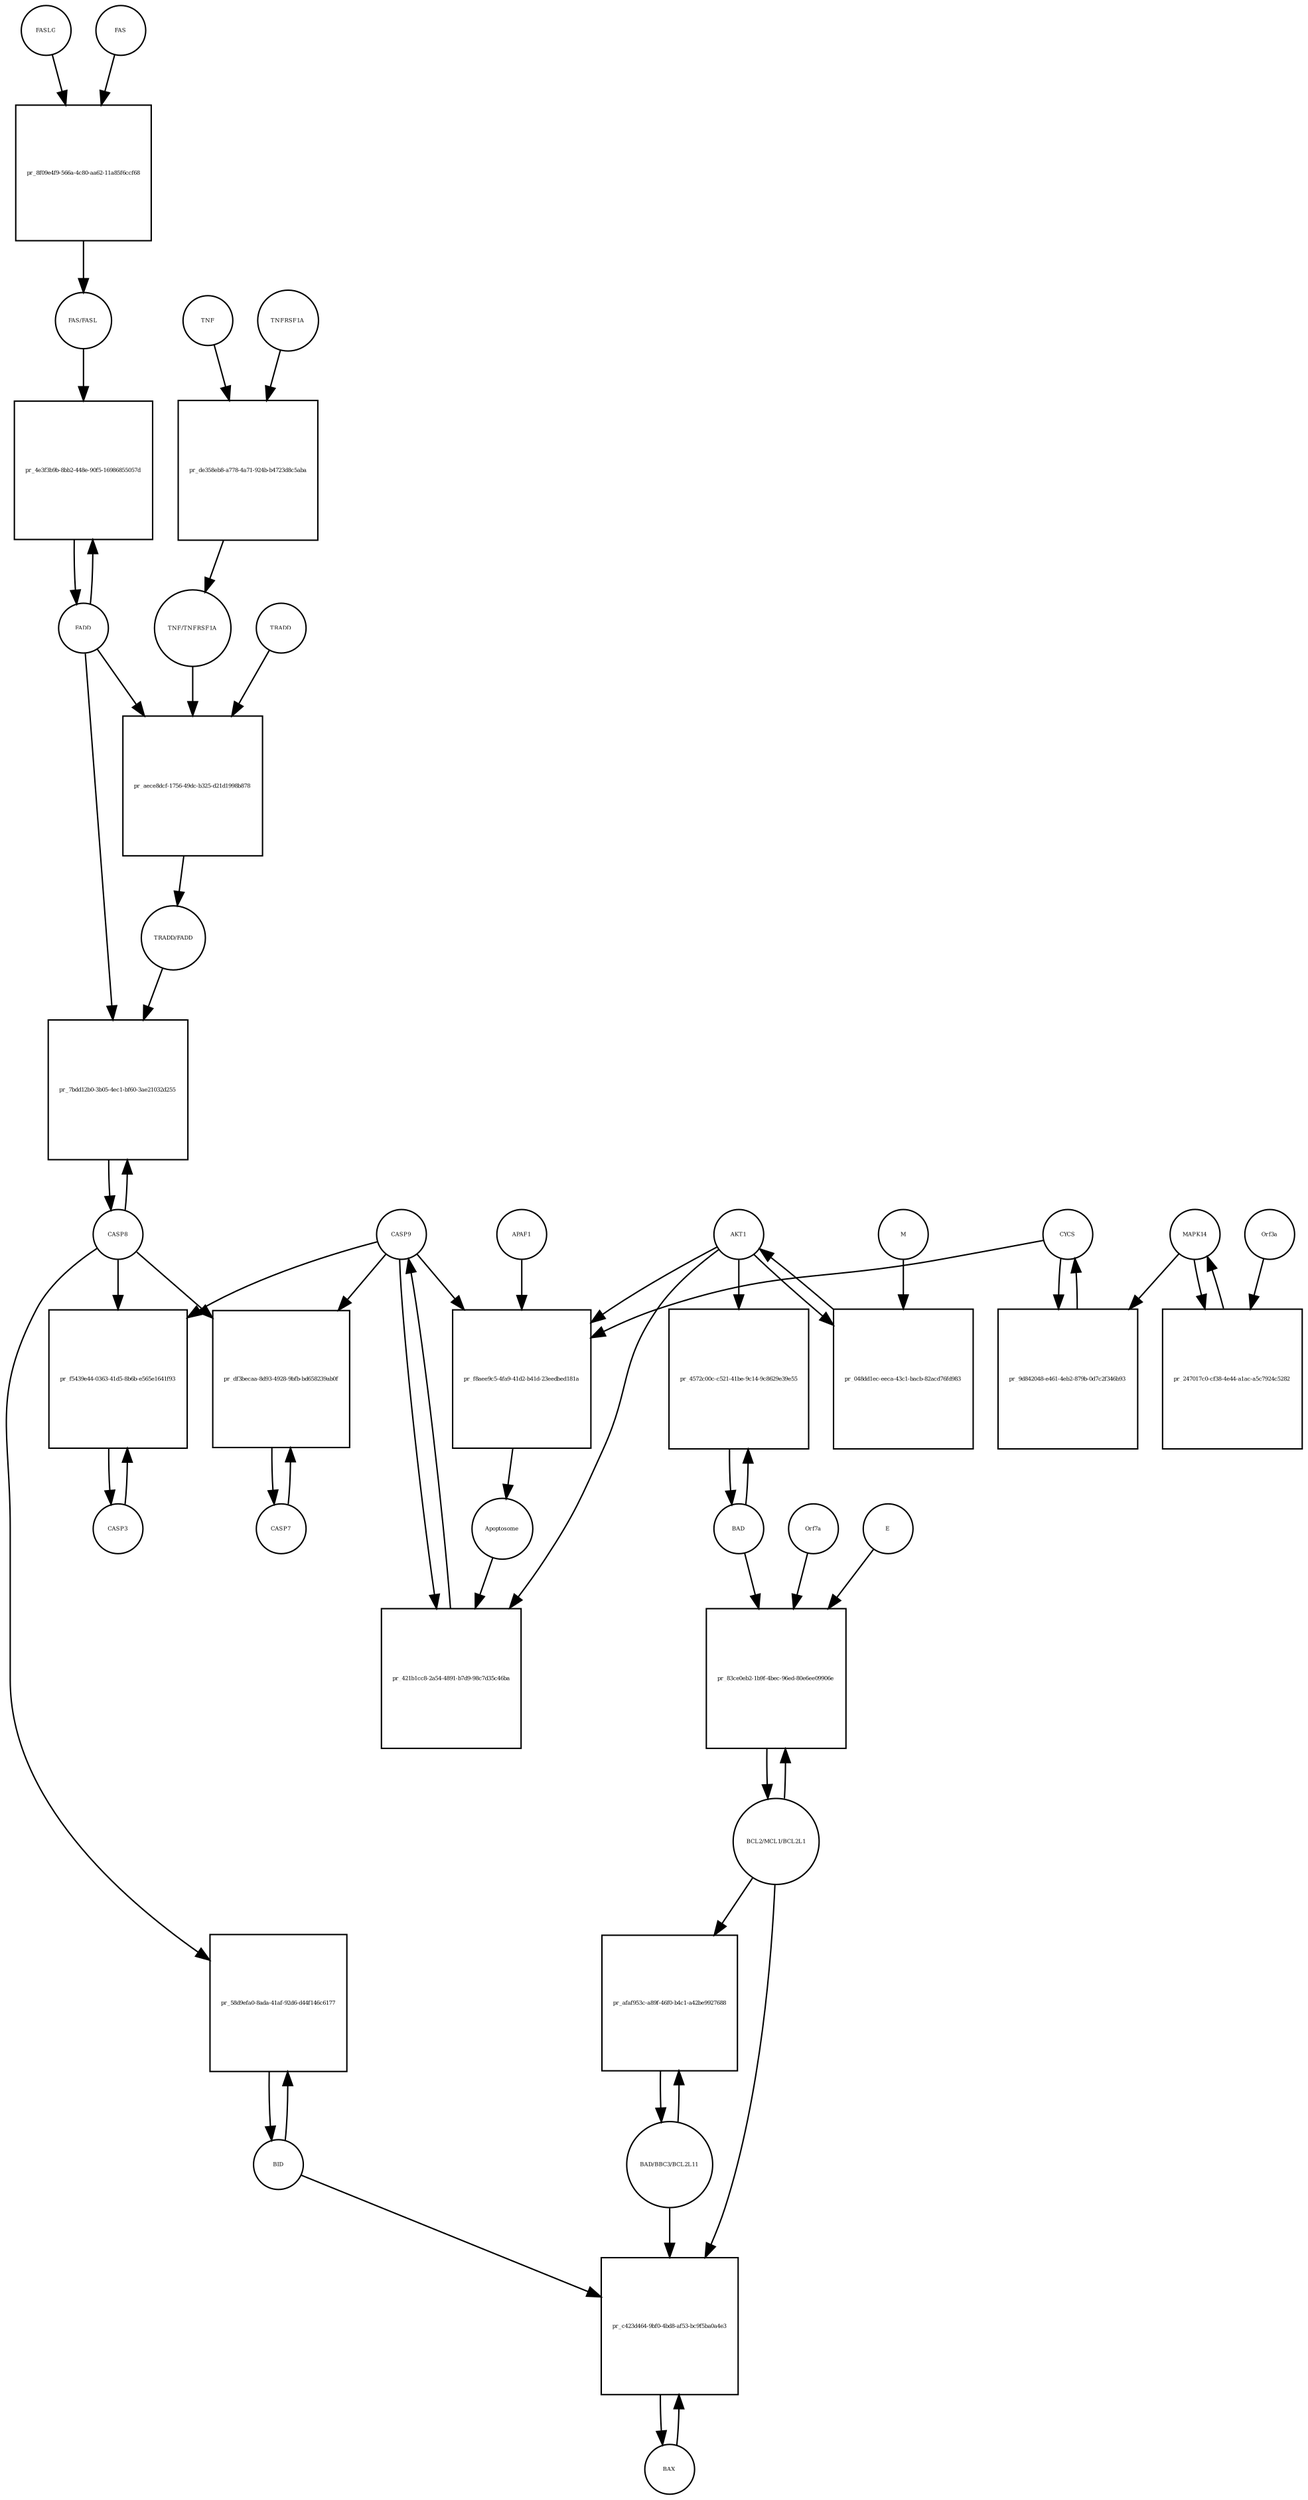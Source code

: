 strict digraph  {
FASLG [annotation="", bipartite=0, cls=macromolecule, fontsize=4, label=FASLG, shape=circle];
"pr_8f09e4f9-566a-4c80-aa62-11a85f6ccf68" [annotation="", bipartite=1, cls=process, fontsize=4, label="pr_8f09e4f9-566a-4c80-aa62-11a85f6ccf68", shape=square];
FAS [annotation="", bipartite=0, cls=macromolecule, fontsize=4, label=FAS, shape=circle];
"FAS/FASL" [annotation="", bipartite=0, cls=complex, fontsize=4, label="FAS/FASL", shape=circle];
FADD [annotation="", bipartite=0, cls=macromolecule, fontsize=4, label=FADD, shape=circle];
"pr_4e3f3b9b-8bb2-448e-90f5-16986855057d" [annotation="", bipartite=1, cls=process, fontsize=4, label="pr_4e3f3b9b-8bb2-448e-90f5-16986855057d", shape=square];
CASP8 [annotation="", bipartite=0, cls=macromolecule, fontsize=4, label=CASP8, shape=circle];
"pr_7bdd12b0-3b05-4ec1-bf60-3ae21032d255" [annotation="", bipartite=1, cls=process, fontsize=4, label="pr_7bdd12b0-3b05-4ec1-bf60-3ae21032d255", shape=square];
"TRADD/FADD" [annotation="", bipartite=0, cls=complex, fontsize=4, label="TRADD/FADD", shape=circle];
CASP3 [annotation="", bipartite=0, cls=macromolecule, fontsize=4, label=CASP3, shape=circle];
"pr_f5439e44-0363-41d5-8b6b-e565e1641f93" [annotation="", bipartite=1, cls=process, fontsize=4, label="pr_f5439e44-0363-41d5-8b6b-e565e1641f93", shape=square];
CASP9 [annotation="", bipartite=0, cls=macromolecule, fontsize=4, label=CASP9, shape=circle];
"pr_421b1cc8-2a54-4891-b7d9-98c7d35c46ba" [annotation="", bipartite=1, cls=process, fontsize=4, label="pr_421b1cc8-2a54-4891-b7d9-98c7d35c46ba", shape=square];
Apoptosome [annotation="", bipartite=0, cls=complex, fontsize=4, label=Apoptosome, shape=circle];
AKT1 [annotation="", bipartite=0, cls=macromolecule, fontsize=4, label=AKT1, shape=circle];
BID [annotation="", bipartite=0, cls=macromolecule, fontsize=4, label=BID, shape=circle];
"pr_58d9efa0-8ada-41af-92d6-d44f146c6177" [annotation="", bipartite=1, cls=process, fontsize=4, label="pr_58d9efa0-8ada-41af-92d6-d44f146c6177", shape=square];
BAX [annotation="", bipartite=0, cls=macromolecule, fontsize=4, label=BAX, shape=circle];
"pr_c423d464-9bf0-4bd8-af53-bc9f5ba0a4e3" [annotation="", bipartite=1, cls=process, fontsize=4, label="pr_c423d464-9bf0-4bd8-af53-bc9f5ba0a4e3", shape=square];
"BAD/BBC3/BCL2L11" [annotation="", bipartite=0, cls=complex, fontsize=4, label="BAD/BBC3/BCL2L11", shape=circle];
"BCL2/MCL1/BCL2L1" [annotation="", bipartite=0, cls=complex, fontsize=4, label="BCL2/MCL1/BCL2L1", shape=circle];
CYCS [annotation="", bipartite=0, cls=macromolecule, fontsize=4, label=CYCS, shape=circle];
"pr_9d842048-e461-4eb2-879b-0d7c2f346b93" [annotation="", bipartite=1, cls=process, fontsize=4, label="pr_9d842048-e461-4eb2-879b-0d7c2f346b93", shape=square];
MAPK14 [annotation="", bipartite=0, cls=macromolecule, fontsize=4, label=MAPK14, shape=circle];
CASP7 [annotation="", bipartite=0, cls=macromolecule, fontsize=4, label=CASP7, shape=circle];
"pr_df3becaa-8d93-4928-9bfb-bd658239ab0f" [annotation="", bipartite=1, cls=process, fontsize=4, label="pr_df3becaa-8d93-4928-9bfb-bd658239ab0f", shape=square];
"pr_048dd1ec-eeca-43c1-bacb-82acd76fd983" [annotation="", bipartite=1, cls=process, fontsize=4, label="pr_048dd1ec-eeca-43c1-bacb-82acd76fd983", shape=square];
M [annotation=urn_miriam_ncbiprotein_APO40582, bipartite=0, cls=macromolecule, fontsize=4, label=M, shape=circle];
"pr_aece8dcf-1756-49dc-b325-d21d1998b878" [annotation="", bipartite=1, cls=process, fontsize=4, label="pr_aece8dcf-1756-49dc-b325-d21d1998b878", shape=square];
TRADD [annotation="", bipartite=0, cls=macromolecule, fontsize=4, label=TRADD, shape=circle];
"TNF/TNFRSF1A" [annotation="", bipartite=0, cls=complex, fontsize=4, label="TNF/TNFRSF1A", shape=circle];
"pr_247017c0-cf38-4e44-a1ac-a5c7924c5282" [annotation="", bipartite=1, cls=process, fontsize=4, label="pr_247017c0-cf38-4e44-a1ac-a5c7924c5282", shape=square];
Orf3a [annotation="", bipartite=0, cls=macromolecule, fontsize=4, label=Orf3a, shape=circle];
"pr_afaf953c-a89f-46f0-b4c1-a42be9927688" [annotation="", bipartite=1, cls=process, fontsize=4, label="pr_afaf953c-a89f-46f0-b4c1-a42be9927688", shape=square];
"pr_83ce0eb2-1b9f-4bec-96ed-80e6ee09906e" [annotation="", bipartite=1, cls=process, fontsize=4, label="pr_83ce0eb2-1b9f-4bec-96ed-80e6ee09906e", shape=square];
Orf7a [annotation="", bipartite=0, cls=macromolecule, fontsize=4, label=Orf7a, shape=circle];
E [annotation="", bipartite=0, cls=macromolecule, fontsize=4, label=E, shape=circle];
BAD [annotation="", bipartite=0, cls=macromolecule, fontsize=4, label=BAD, shape=circle];
TNFRSF1A [annotation="", bipartite=0, cls=macromolecule, fontsize=4, label=TNFRSF1A, shape=circle];
"pr_de358eb8-a778-4a71-924b-b4723d8c5aba" [annotation="", bipartite=1, cls=process, fontsize=4, label="pr_de358eb8-a778-4a71-924b-b4723d8c5aba", shape=square];
TNF [annotation="", bipartite=0, cls=macromolecule, fontsize=4, label=TNF, shape=circle];
"pr_f8aee9c5-4fa9-41d2-b41d-23eedbed181a" [annotation="", bipartite=1, cls=process, fontsize=4, label="pr_f8aee9c5-4fa9-41d2-b41d-23eedbed181a", shape=square];
APAF1 [annotation="", bipartite=0, cls=macromolecule, fontsize=4, label=APAF1, shape=circle];
"pr_4572c00c-c521-41be-9c14-9c8629e39e55" [annotation="", bipartite=1, cls=process, fontsize=4, label="pr_4572c00c-c521-41be-9c14-9c8629e39e55", shape=square];
FASLG -> "pr_8f09e4f9-566a-4c80-aa62-11a85f6ccf68"  [annotation="", interaction_type=consumption];
"pr_8f09e4f9-566a-4c80-aa62-11a85f6ccf68" -> "FAS/FASL"  [annotation="", interaction_type=production];
FAS -> "pr_8f09e4f9-566a-4c80-aa62-11a85f6ccf68"  [annotation="", interaction_type=consumption];
"FAS/FASL" -> "pr_4e3f3b9b-8bb2-448e-90f5-16986855057d"  [annotation="urn_miriam_kegg.pathway_hsa04210|urn_miriam_pubmed_31226023", interaction_type=catalysis];
FADD -> "pr_4e3f3b9b-8bb2-448e-90f5-16986855057d"  [annotation="", interaction_type=consumption];
FADD -> "pr_7bdd12b0-3b05-4ec1-bf60-3ae21032d255"  [annotation="urn_miriam_kegg.pathway_hsa04210|urn_miriam_pubmed_31226023", interaction_type=catalysis];
FADD -> "pr_aece8dcf-1756-49dc-b325-d21d1998b878"  [annotation="", interaction_type=consumption];
"pr_4e3f3b9b-8bb2-448e-90f5-16986855057d" -> FADD  [annotation="", interaction_type=production];
CASP8 -> "pr_7bdd12b0-3b05-4ec1-bf60-3ae21032d255"  [annotation="", interaction_type=consumption];
CASP8 -> "pr_f5439e44-0363-41d5-8b6b-e565e1641f93"  [annotation="urn_miriam_kegg.pathway_hsa04210|urn_miriam_pubmed_31226023", interaction_type=catalysis];
CASP8 -> "pr_58d9efa0-8ada-41af-92d6-d44f146c6177"  [annotation="urn_miriam_kegg.pathway_hsa04210|urn_miriam_pubmed_31226023", interaction_type=catalysis];
CASP8 -> "pr_df3becaa-8d93-4928-9bfb-bd658239ab0f"  [annotation="urn_miriam_kegg.pathway_hsa04210|urn_miriam_pubmed_31226023", interaction_type=catalysis];
"pr_7bdd12b0-3b05-4ec1-bf60-3ae21032d255" -> CASP8  [annotation="", interaction_type=production];
"TRADD/FADD" -> "pr_7bdd12b0-3b05-4ec1-bf60-3ae21032d255"  [annotation="urn_miriam_kegg.pathway_hsa04210|urn_miriam_pubmed_31226023", interaction_type=catalysis];
CASP3 -> "pr_f5439e44-0363-41d5-8b6b-e565e1641f93"  [annotation="", interaction_type=consumption];
"pr_f5439e44-0363-41d5-8b6b-e565e1641f93" -> CASP3  [annotation="", interaction_type=production];
CASP9 -> "pr_f5439e44-0363-41d5-8b6b-e565e1641f93"  [annotation="urn_miriam_kegg.pathway_hsa04210|urn_miriam_pubmed_31226023", interaction_type=catalysis];
CASP9 -> "pr_421b1cc8-2a54-4891-b7d9-98c7d35c46ba"  [annotation="", interaction_type=consumption];
CASP9 -> "pr_df3becaa-8d93-4928-9bfb-bd658239ab0f"  [annotation="urn_miriam_kegg.pathway_hsa04210|urn_miriam_pubmed_31226023", interaction_type=catalysis];
CASP9 -> "pr_f8aee9c5-4fa9-41d2-b41d-23eedbed181a"  [annotation="", interaction_type=consumption];
"pr_421b1cc8-2a54-4891-b7d9-98c7d35c46ba" -> CASP9  [annotation="", interaction_type=production];
Apoptosome -> "pr_421b1cc8-2a54-4891-b7d9-98c7d35c46ba"  [annotation="urn_miriam_kegg.pathway_hsa04210|urn_miriam_pubmed_31226023", interaction_type=catalysis];
AKT1 -> "pr_421b1cc8-2a54-4891-b7d9-98c7d35c46ba"  [annotation="urn_miriam_kegg.pathway_hsa04210|urn_miriam_pubmed_31226023", interaction_type=inhibition];
AKT1 -> "pr_048dd1ec-eeca-43c1-bacb-82acd76fd983"  [annotation="", interaction_type=consumption];
AKT1 -> "pr_f8aee9c5-4fa9-41d2-b41d-23eedbed181a"  [annotation="urn_miriam_pubmed_31226023|urn_miriam_kegg.pathway_hsa04210", interaction_type=inhibition];
AKT1 -> "pr_4572c00c-c521-41be-9c14-9c8629e39e55"  [annotation="urn_miriam_pubmed_15694340|urn_miriam_kegg.pathway_hsa04210", interaction_type=inhibition];
BID -> "pr_58d9efa0-8ada-41af-92d6-d44f146c6177"  [annotation="", interaction_type=consumption];
BID -> "pr_c423d464-9bf0-4bd8-af53-bc9f5ba0a4e3"  [annotation="urn_miriam_pubmed_31226023|urn_miriam_kegg.pathway_hsa04210", interaction_type=catalysis];
"pr_58d9efa0-8ada-41af-92d6-d44f146c6177" -> BID  [annotation="", interaction_type=production];
BAX -> "pr_c423d464-9bf0-4bd8-af53-bc9f5ba0a4e3"  [annotation="", interaction_type=consumption];
"pr_c423d464-9bf0-4bd8-af53-bc9f5ba0a4e3" -> BAX  [annotation="", interaction_type=production];
"BAD/BBC3/BCL2L11" -> "pr_c423d464-9bf0-4bd8-af53-bc9f5ba0a4e3"  [annotation="urn_miriam_pubmed_31226023|urn_miriam_kegg.pathway_hsa04210", interaction_type=catalysis];
"BAD/BBC3/BCL2L11" -> "pr_afaf953c-a89f-46f0-b4c1-a42be9927688"  [annotation="", interaction_type=consumption];
"BCL2/MCL1/BCL2L1" -> "pr_c423d464-9bf0-4bd8-af53-bc9f5ba0a4e3"  [annotation="urn_miriam_pubmed_31226023|urn_miriam_kegg.pathway_hsa04210", interaction_type=inhibition];
"BCL2/MCL1/BCL2L1" -> "pr_afaf953c-a89f-46f0-b4c1-a42be9927688"  [annotation=urn_miriam_pubmed_31226023, interaction_type=inhibition];
"BCL2/MCL1/BCL2L1" -> "pr_83ce0eb2-1b9f-4bec-96ed-80e6ee09906e"  [annotation="", interaction_type=consumption];
CYCS -> "pr_9d842048-e461-4eb2-879b-0d7c2f346b93"  [annotation="", interaction_type=consumption];
CYCS -> "pr_f8aee9c5-4fa9-41d2-b41d-23eedbed181a"  [annotation="", interaction_type=consumption];
"pr_9d842048-e461-4eb2-879b-0d7c2f346b93" -> CYCS  [annotation="", interaction_type=production];
MAPK14 -> "pr_9d842048-e461-4eb2-879b-0d7c2f346b93"  [annotation="urn_miriam_kegg.pathway_hsa04210|urn_miriam_pubmed_31226023", interaction_type=catalysis];
MAPK14 -> "pr_247017c0-cf38-4e44-a1ac-a5c7924c5282"  [annotation="", interaction_type=consumption];
CASP7 -> "pr_df3becaa-8d93-4928-9bfb-bd658239ab0f"  [annotation="", interaction_type=consumption];
"pr_df3becaa-8d93-4928-9bfb-bd658239ab0f" -> CASP7  [annotation="", interaction_type=production];
"pr_048dd1ec-eeca-43c1-bacb-82acd76fd983" -> AKT1  [annotation="", interaction_type=production];
M -> "pr_048dd1ec-eeca-43c1-bacb-82acd76fd983"  [annotation="urn_miriam_pubmed_31226023|urn_miriam_taxonomy_227984", interaction_type=inhibition];
"pr_aece8dcf-1756-49dc-b325-d21d1998b878" -> "TRADD/FADD"  [annotation="", interaction_type=production];
TRADD -> "pr_aece8dcf-1756-49dc-b325-d21d1998b878"  [annotation="", interaction_type=consumption];
"TNF/TNFRSF1A" -> "pr_aece8dcf-1756-49dc-b325-d21d1998b878"  [annotation="urn_miriam_kegg.pathway_hsa04210", interaction_type=catalysis];
"pr_247017c0-cf38-4e44-a1ac-a5c7924c5282" -> MAPK14  [annotation="", interaction_type=production];
Orf3a -> "pr_247017c0-cf38-4e44-a1ac-a5c7924c5282"  [annotation="urn_miriam_pubmed_31226023|urn_miriam_taxonomy_227984", interaction_type=catalysis];
"pr_afaf953c-a89f-46f0-b4c1-a42be9927688" -> "BAD/BBC3/BCL2L11"  [annotation="", interaction_type=production];
"pr_83ce0eb2-1b9f-4bec-96ed-80e6ee09906e" -> "BCL2/MCL1/BCL2L1"  [annotation="", interaction_type=production];
Orf7a -> "pr_83ce0eb2-1b9f-4bec-96ed-80e6ee09906e"  [annotation="urn_miriam_pubmed_15694340|urn_miriam_kegg.pathway_hsa04210|urn_miriam_taxonomy_227984", interaction_type=inhibition];
E -> "pr_83ce0eb2-1b9f-4bec-96ed-80e6ee09906e"  [annotation="urn_miriam_pubmed_15694340|urn_miriam_kegg.pathway_hsa04210|urn_miriam_taxonomy_227984", interaction_type=inhibition];
BAD -> "pr_83ce0eb2-1b9f-4bec-96ed-80e6ee09906e"  [annotation="urn_miriam_pubmed_15694340|urn_miriam_kegg.pathway_hsa04210|urn_miriam_taxonomy_227984", interaction_type=inhibition];
BAD -> "pr_4572c00c-c521-41be-9c14-9c8629e39e55"  [annotation="", interaction_type=consumption];
TNFRSF1A -> "pr_de358eb8-a778-4a71-924b-b4723d8c5aba"  [annotation="", interaction_type=consumption];
"pr_de358eb8-a778-4a71-924b-b4723d8c5aba" -> "TNF/TNFRSF1A"  [annotation="", interaction_type=production];
TNF -> "pr_de358eb8-a778-4a71-924b-b4723d8c5aba"  [annotation="", interaction_type=consumption];
"pr_f8aee9c5-4fa9-41d2-b41d-23eedbed181a" -> Apoptosome  [annotation="", interaction_type=production];
APAF1 -> "pr_f8aee9c5-4fa9-41d2-b41d-23eedbed181a"  [annotation="", interaction_type=consumption];
"pr_4572c00c-c521-41be-9c14-9c8629e39e55" -> BAD  [annotation="", interaction_type=production];
}
